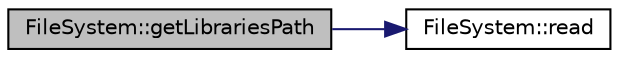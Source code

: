 digraph "FileSystem::getLibrariesPath"
{
 // LATEX_PDF_SIZE
  edge [fontname="Helvetica",fontsize="10",labelfontname="Helvetica",labelfontsize="10"];
  node [fontname="Helvetica",fontsize="10",shape=record];
  rankdir="LR";
  Node1 [label="FileSystem::getLibrariesPath",height=0.2,width=0.4,color="black", fillcolor="grey75", style="filled", fontcolor="black",tooltip=" "];
  Node1 -> Node2 [color="midnightblue",fontsize="10",style="solid",fontname="Helvetica"];
  Node2 [label="FileSystem::read",height=0.2,width=0.4,color="black", fillcolor="white", style="filled",URL="$struct_file_system.html#ac7a129a17f4b8b68b880e442dbbe9389",tooltip=" "];
}
